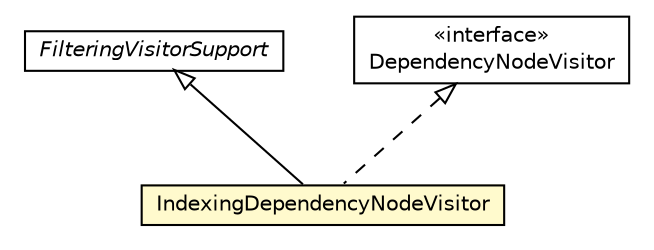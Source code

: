 #!/usr/local/bin/dot
#
# Class diagram 
# Generated by UMLGraph version R5_6-24-gf6e263 (http://www.umlgraph.org/)
#

digraph G {
	edge [fontname="Helvetica",fontsize=10,labelfontname="Helvetica",labelfontsize=10];
	node [fontname="Helvetica",fontsize=10,shape=plaintext];
	nodesep=0.25;
	ranksep=0.5;
	// org.universAAL.maven.FilteringVisitorSupport
	c2428 [label=<<table title="org.universAAL.maven.FilteringVisitorSupport" border="0" cellborder="1" cellspacing="0" cellpadding="2" port="p" href="./FilteringVisitorSupport.html">
		<tr><td><table border="0" cellspacing="0" cellpadding="1">
<tr><td align="center" balign="center"><font face="Helvetica-Oblique"> FilteringVisitorSupport </font></td></tr>
		</table></td></tr>
		</table>>, URL="./FilteringVisitorSupport.html", fontname="Helvetica", fontcolor="black", fontsize=10.0];
	// org.universAAL.maven.IndexingDependencyNodeVisitor
	c2429 [label=<<table title="org.universAAL.maven.IndexingDependencyNodeVisitor" border="0" cellborder="1" cellspacing="0" cellpadding="2" port="p" bgcolor="lemonChiffon" href="./IndexingDependencyNodeVisitor.html">
		<tr><td><table border="0" cellspacing="0" cellpadding="1">
<tr><td align="center" balign="center"> IndexingDependencyNodeVisitor </td></tr>
		</table></td></tr>
		</table>>, URL="./IndexingDependencyNodeVisitor.html", fontname="Helvetica", fontcolor="black", fontsize=10.0];
	//org.universAAL.maven.IndexingDependencyNodeVisitor extends org.universAAL.maven.FilteringVisitorSupport
	c2428:p -> c2429:p [dir=back,arrowtail=empty];
	//org.universAAL.maven.IndexingDependencyNodeVisitor implements org.apache.maven.shared.dependency.tree.traversal.DependencyNodeVisitor
	c2432:p -> c2429:p [dir=back,arrowtail=empty,style=dashed];
	// org.apache.maven.shared.dependency.tree.traversal.DependencyNodeVisitor
	c2432 [label=<<table title="org.apache.maven.shared.dependency.tree.traversal.DependencyNodeVisitor" border="0" cellborder="1" cellspacing="0" cellpadding="2" port="p" href="http://java.sun.com/j2se/1.4.2/docs/api/org/apache/maven/shared/dependency/tree/traversal/DependencyNodeVisitor.html">
		<tr><td><table border="0" cellspacing="0" cellpadding="1">
<tr><td align="center" balign="center"> &#171;interface&#187; </td></tr>
<tr><td align="center" balign="center"> DependencyNodeVisitor </td></tr>
		</table></td></tr>
		</table>>, URL="http://java.sun.com/j2se/1.4.2/docs/api/org/apache/maven/shared/dependency/tree/traversal/DependencyNodeVisitor.html", fontname="Helvetica", fontcolor="black", fontsize=10.0];
}

